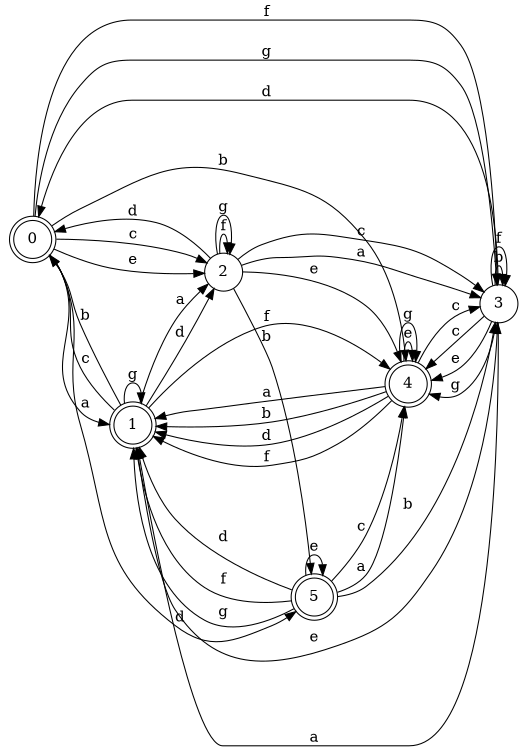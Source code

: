 digraph n5_6 {
__start0 [label="" shape="none"];

rankdir=LR;
size="8,5";

s0 [style="rounded,filled", color="black", fillcolor="white" shape="doublecircle", label="0"];
s1 [style="rounded,filled", color="black", fillcolor="white" shape="doublecircle", label="1"];
s2 [style="filled", color="black", fillcolor="white" shape="circle", label="2"];
s3 [style="filled", color="black", fillcolor="white" shape="circle", label="3"];
s4 [style="rounded,filled", color="black", fillcolor="white" shape="doublecircle", label="4"];
s5 [style="rounded,filled", color="black", fillcolor="white" shape="doublecircle", label="5"];
s0 -> s1 [label="a"];
s0 -> s4 [label="b"];
s0 -> s2 [label="c"];
s0 -> s5 [label="d"];
s0 -> s2 [label="e"];
s0 -> s3 [label="f"];
s0 -> s3 [label="g"];
s1 -> s2 [label="a"];
s1 -> s0 [label="b"];
s1 -> s0 [label="c"];
s1 -> s2 [label="d"];
s1 -> s3 [label="e"];
s1 -> s4 [label="f"];
s1 -> s1 [label="g"];
s2 -> s3 [label="a"];
s2 -> s5 [label="b"];
s2 -> s3 [label="c"];
s2 -> s0 [label="d"];
s2 -> s4 [label="e"];
s2 -> s2 [label="f"];
s2 -> s2 [label="g"];
s3 -> s1 [label="a"];
s3 -> s3 [label="b"];
s3 -> s4 [label="c"];
s3 -> s0 [label="d"];
s3 -> s4 [label="e"];
s3 -> s3 [label="f"];
s3 -> s4 [label="g"];
s4 -> s1 [label="a"];
s4 -> s1 [label="b"];
s4 -> s3 [label="c"];
s4 -> s1 [label="d"];
s4 -> s4 [label="e"];
s4 -> s1 [label="f"];
s4 -> s4 [label="g"];
s5 -> s4 [label="a"];
s5 -> s3 [label="b"];
s5 -> s4 [label="c"];
s5 -> s1 [label="d"];
s5 -> s5 [label="e"];
s5 -> s1 [label="f"];
s5 -> s1 [label="g"];

}